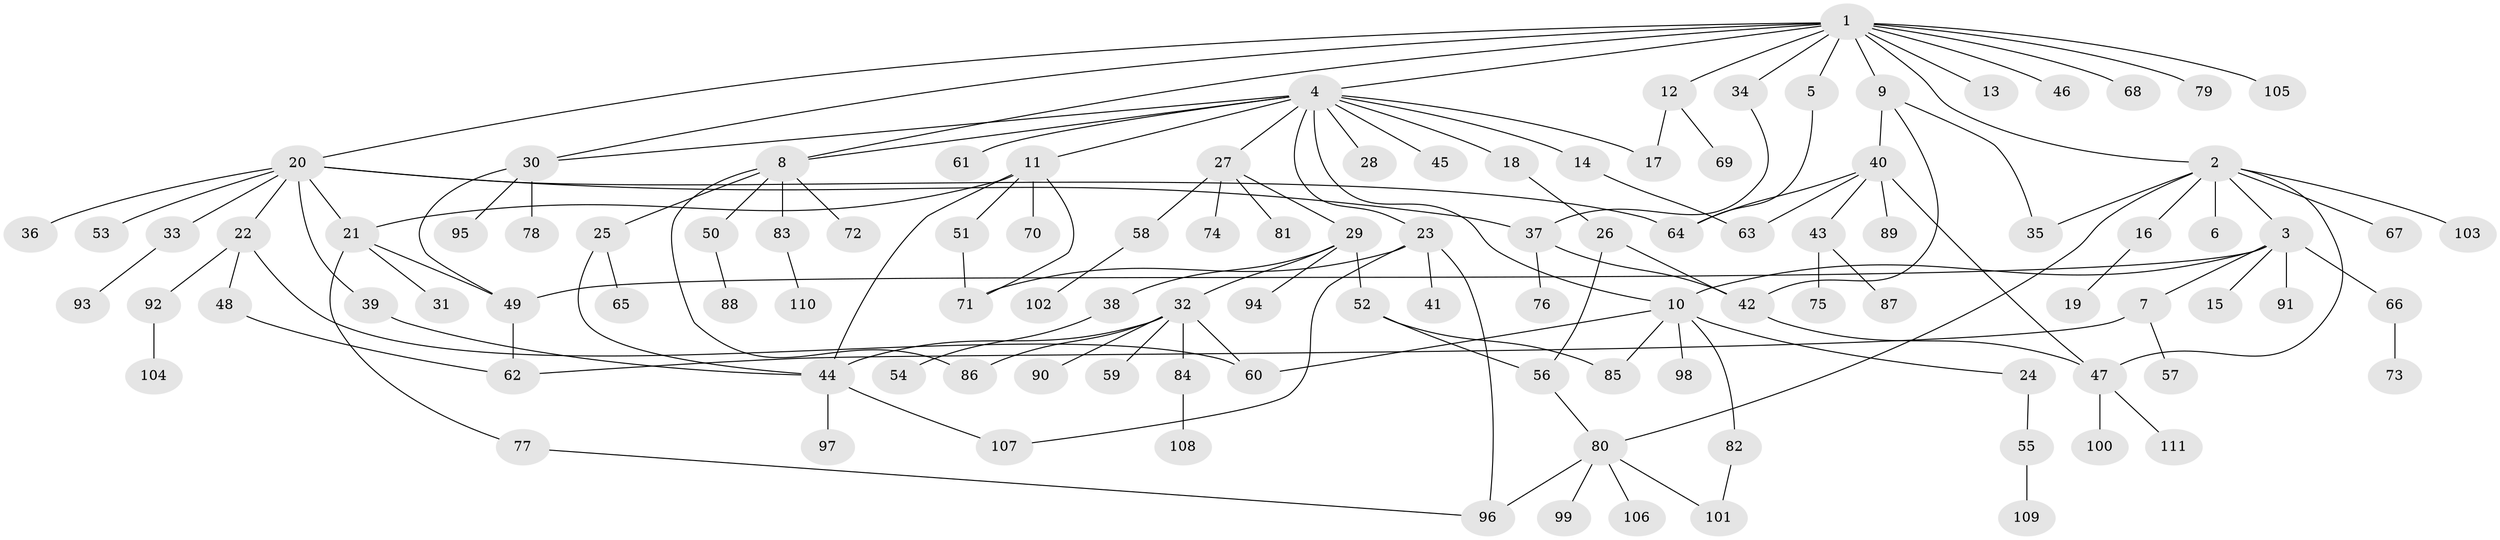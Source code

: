 // Generated by graph-tools (version 1.1) at 2025/49/03/09/25 03:49:59]
// undirected, 111 vertices, 143 edges
graph export_dot {
graph [start="1"]
  node [color=gray90,style=filled];
  1;
  2;
  3;
  4;
  5;
  6;
  7;
  8;
  9;
  10;
  11;
  12;
  13;
  14;
  15;
  16;
  17;
  18;
  19;
  20;
  21;
  22;
  23;
  24;
  25;
  26;
  27;
  28;
  29;
  30;
  31;
  32;
  33;
  34;
  35;
  36;
  37;
  38;
  39;
  40;
  41;
  42;
  43;
  44;
  45;
  46;
  47;
  48;
  49;
  50;
  51;
  52;
  53;
  54;
  55;
  56;
  57;
  58;
  59;
  60;
  61;
  62;
  63;
  64;
  65;
  66;
  67;
  68;
  69;
  70;
  71;
  72;
  73;
  74;
  75;
  76;
  77;
  78;
  79;
  80;
  81;
  82;
  83;
  84;
  85;
  86;
  87;
  88;
  89;
  90;
  91;
  92;
  93;
  94;
  95;
  96;
  97;
  98;
  99;
  100;
  101;
  102;
  103;
  104;
  105;
  106;
  107;
  108;
  109;
  110;
  111;
  1 -- 2;
  1 -- 4;
  1 -- 5;
  1 -- 8;
  1 -- 9;
  1 -- 12;
  1 -- 13;
  1 -- 20;
  1 -- 30;
  1 -- 34;
  1 -- 46;
  1 -- 68;
  1 -- 79;
  1 -- 105;
  2 -- 3;
  2 -- 6;
  2 -- 16;
  2 -- 35;
  2 -- 47;
  2 -- 67;
  2 -- 80;
  2 -- 103;
  3 -- 7;
  3 -- 10;
  3 -- 15;
  3 -- 49;
  3 -- 66;
  3 -- 91;
  4 -- 8;
  4 -- 10;
  4 -- 11;
  4 -- 14;
  4 -- 17;
  4 -- 18;
  4 -- 23;
  4 -- 27;
  4 -- 28;
  4 -- 30;
  4 -- 45;
  4 -- 61;
  5 -- 64;
  7 -- 57;
  7 -- 62;
  8 -- 25;
  8 -- 50;
  8 -- 72;
  8 -- 83;
  8 -- 86;
  9 -- 35;
  9 -- 40;
  9 -- 42;
  10 -- 24;
  10 -- 60;
  10 -- 82;
  10 -- 85;
  10 -- 98;
  11 -- 21;
  11 -- 44;
  11 -- 51;
  11 -- 70;
  11 -- 71;
  12 -- 17;
  12 -- 69;
  14 -- 63;
  16 -- 19;
  18 -- 26;
  20 -- 21;
  20 -- 22;
  20 -- 33;
  20 -- 36;
  20 -- 37;
  20 -- 39;
  20 -- 53;
  20 -- 64;
  21 -- 31;
  21 -- 49;
  21 -- 77;
  22 -- 48;
  22 -- 60;
  22 -- 92;
  23 -- 41;
  23 -- 71;
  23 -- 96;
  23 -- 107;
  24 -- 55;
  25 -- 44;
  25 -- 65;
  26 -- 42;
  26 -- 56;
  27 -- 29;
  27 -- 58;
  27 -- 74;
  27 -- 81;
  29 -- 32;
  29 -- 38;
  29 -- 52;
  29 -- 94;
  30 -- 49;
  30 -- 78;
  30 -- 95;
  32 -- 44;
  32 -- 59;
  32 -- 60;
  32 -- 84;
  32 -- 86;
  32 -- 90;
  33 -- 93;
  34 -- 37;
  37 -- 42;
  37 -- 76;
  38 -- 54;
  39 -- 44;
  40 -- 43;
  40 -- 47;
  40 -- 63;
  40 -- 64;
  40 -- 89;
  42 -- 47;
  43 -- 75;
  43 -- 87;
  44 -- 97;
  44 -- 107;
  47 -- 100;
  47 -- 111;
  48 -- 62;
  49 -- 62;
  50 -- 88;
  51 -- 71;
  52 -- 56;
  52 -- 85;
  55 -- 109;
  56 -- 80;
  58 -- 102;
  66 -- 73;
  77 -- 96;
  80 -- 96;
  80 -- 99;
  80 -- 101;
  80 -- 106;
  82 -- 101;
  83 -- 110;
  84 -- 108;
  92 -- 104;
}
